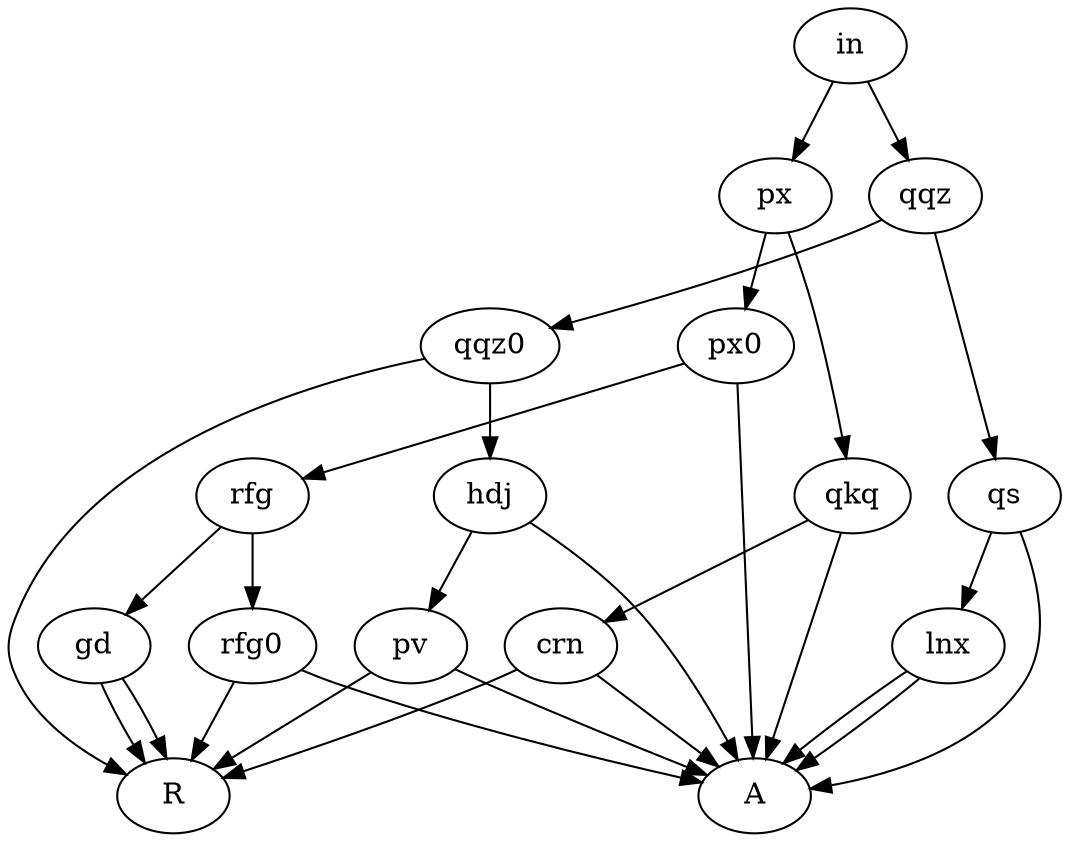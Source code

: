digraph {
overlap = scale;
px -> qkq
px0 -> A
px -> px0
px0 -> rfg
pv -> R
pv -> A
lnx -> A
lnx -> A
rfg -> gd
rfg0 -> R
rfg -> rfg0
rfg0 -> A
qs -> A
qs -> lnx
qkq -> A
qkq -> crn
crn -> A
crn -> R
in -> px
in -> qqz
qqz -> qs
qqz0 -> hdj
qqz -> qqz0
qqz0 -> R
gd -> R
gd -> R
hdj -> A
hdj -> pv
}